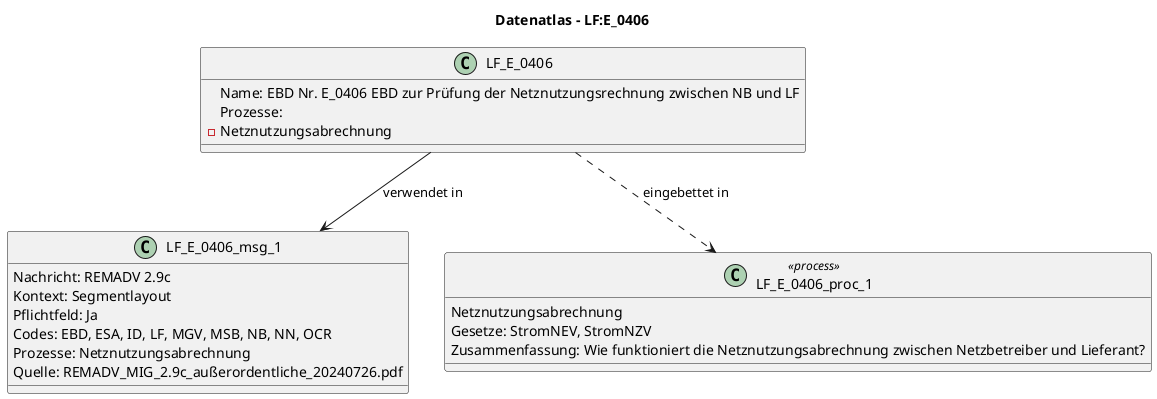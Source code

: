 @startuml
title Datenatlas – LF:E_0406
class LF_E_0406 {
  Name: EBD Nr. E_0406 EBD zur Prüfung der Netznutzungsrechnung zwischen NB und LF
  Prozesse:
    - Netznutzungsabrechnung
}
class LF_E_0406_msg_1 {
  Nachricht: REMADV 2.9c
  Kontext: Segmentlayout
  Pflichtfeld: Ja
  Codes: EBD, ESA, ID, LF, MGV, MSB, NB, NN, OCR
  Prozesse: Netznutzungsabrechnung
  Quelle: REMADV_MIG_2.9c_außerordentliche_20240726.pdf
}
LF_E_0406 --> LF_E_0406_msg_1 : verwendet in
class LF_E_0406_proc_1 <<process>> {
  Netznutzungsabrechnung
  Gesetze: StromNEV, StromNZV
  Zusammenfassung: Wie funktioniert die Netznutzungsabrechnung zwischen Netzbetreiber und Lieferant?
}
LF_E_0406 ..> LF_E_0406_proc_1 : eingebettet in
@enduml